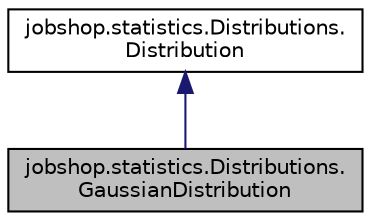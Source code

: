 digraph "jobshop.statistics.Distributions.GaussianDistribution"
{
  edge [fontname="Helvetica",fontsize="10",labelfontname="Helvetica",labelfontsize="10"];
  node [fontname="Helvetica",fontsize="10",shape=record];
  Node1 [label="jobshop.statistics.Distributions.\lGaussianDistribution",height=0.2,width=0.4,color="black", fillcolor="grey75", style="filled" fontcolor="black"];
  Node2 -> Node1 [dir="back",color="midnightblue",fontsize="10",style="solid",fontname="Helvetica"];
  Node2 [label="jobshop.statistics.Distributions.\lDistribution",height=0.2,width=0.4,color="black", fillcolor="white", style="filled",URL="$classjobshop_1_1statistics_1_1_distributions_1_1_distribution.html"];
}
